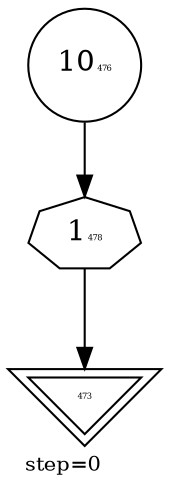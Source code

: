 digraph {
  graph  [labelloc=bottom,labeljust=left,fontsize="10",label="step=0"];
  "473" [shape=invtriangle,peripheries="2",label=<<FONT POINT-SIZE='4'>473</FONT>>,labelfontcolor=black,color=black];
  "476" [shape=circle,peripheries="1",label=<10<FONT POINT-SIZE='4'>476</FONT>>,labelfontcolor=Black,color=black];
  "478" [label=<1<FONT POINT-SIZE='4'>478</FONT>>,peripheries="1",color=black,shape=septagon];
  "476" -> "478" [color=black];
  "478" -> "473" [color=black];
}